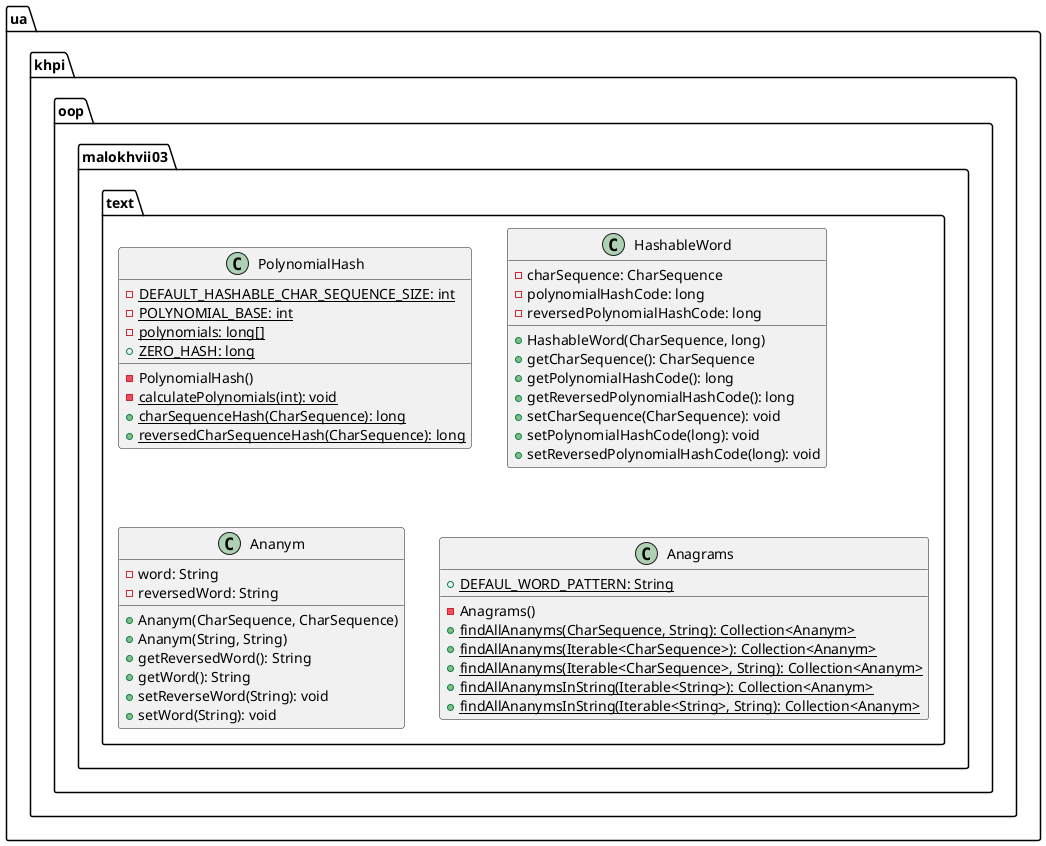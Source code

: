 @startuml

    namespace ua.khpi.oop.malokhvii03.text {

        class PolynomialHash {
            {static} -DEFAULT_HASHABLE_CHAR_SEQUENCE_SIZE: int
            {static} -POLYNOMIAL_BASE: int
            {static} -polynomials: long[]
            {static} +ZERO_HASH: long
            -PolynomialHash()
            {static} -calculatePolynomials(int): void
            {static} +charSequenceHash(CharSequence): long
            {static} +reversedCharSequenceHash(CharSequence): long
        }

        class HashableWord {
            -charSequence: CharSequence
            -polynomialHashCode: long
            -reversedPolynomialHashCode: long
            +HashableWord(CharSequence, long)
            +getCharSequence(): CharSequence
            +getPolynomialHashCode(): long
            +getReversedPolynomialHashCode(): long
            +setCharSequence(CharSequence): void
            +setPolynomialHashCode(long): void
            +setReversedPolynomialHashCode(long): void
        }

        class Ananym {
            -word: String
            -reversedWord: String
            +Ananym(CharSequence, CharSequence)
            +Ananym(String, String)
            +getReversedWord(): String
            +getWord(): String
            +setReverseWord(String): void
            +setWord(String): void
        }

        class Anagrams {
            {static} +DEFAUL_WORD_PATTERN: String
            -Anagrams()
            {static} +findAllAnanyms(CharSequence, String): Collection<Ananym>
            {static} +findAllAnanyms(Iterable<CharSequence>): Collection<Ananym>
            {static} +findAllAnanyms(Iterable<CharSequence>, String): Collection<Ananym>
            {static} +findAllAnanymsInString(Iterable<String>): Collection<Ananym>
            {static} +findAllAnanymsInString(Iterable<String>, String): Collection<Ananym>
        }

    }

@enduml
